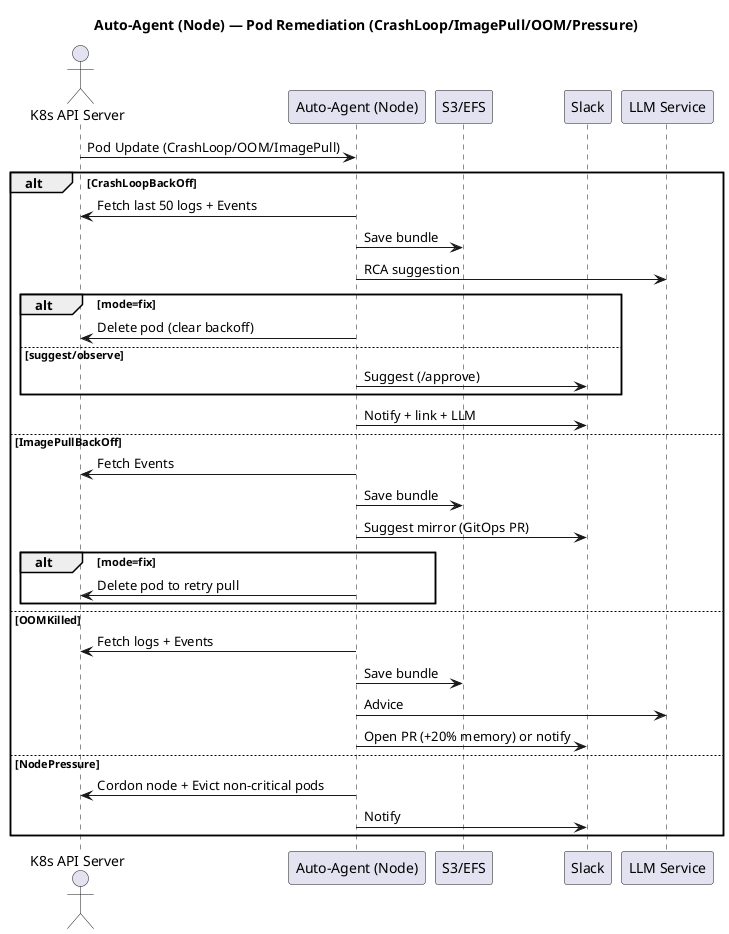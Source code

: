 @startuml
skinparam shadowing false
title Auto-Agent (Node) — Pod Remediation (CrashLoop/ImagePull/OOM/Pressure)

actor "K8s API Server" as API
participant "Auto-Agent (Node)" as Agent
participant "S3/EFS" as S3
participant "Slack" as SlackSys
participant "LLM Service" as LLMsvc

API -> Agent : Pod Update (CrashLoop/OOM/ImagePull)
alt CrashLoopBackOff
  Agent -> API : Fetch last 50 logs + Events
  Agent -> S3 : Save bundle
  Agent -> LLMsvc : RCA suggestion
  alt mode=fix
    Agent -> API : Delete pod (clear backoff)
  else suggest/observe
    Agent -> SlackSys : Suggest (/approve)
  end
  Agent -> SlackSys : Notify + link + LLM
else ImagePullBackOff
  Agent -> API : Fetch Events
  Agent -> S3 : Save bundle
  Agent -> SlackSys : Suggest mirror (GitOps PR)
  alt mode=fix
    Agent -> API : Delete pod to retry pull
  end
else OOMKilled
  Agent -> API : Fetch logs + Events
  Agent -> S3 : Save bundle
  Agent -> LLMsvc : Advice
  Agent -> SlackSys : Open PR (+20% memory) or notify
else NodePressure
  Agent -> API : Cordon node + Evict non-critical pods
  Agent -> SlackSys : Notify
end
@enduml
